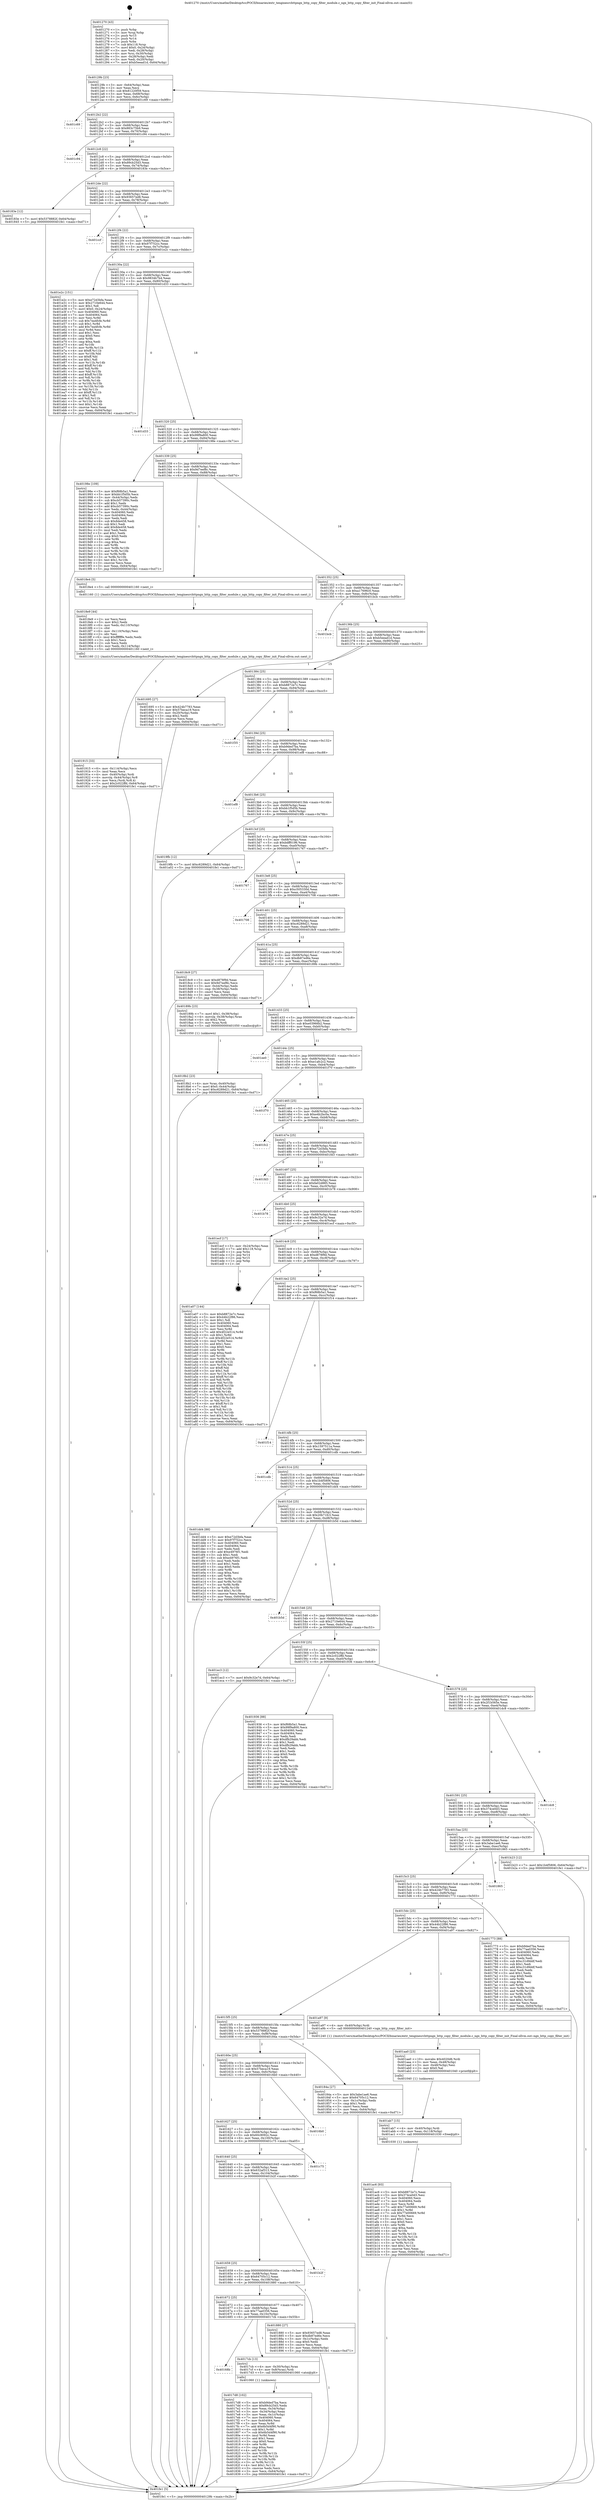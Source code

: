 digraph "0x401270" {
  label = "0x401270 (/mnt/c/Users/mathe/Desktop/tcc/POCII/binaries/extr_tenginesrchttpngx_http_copy_filter_module.c_ngx_http_copy_filter_init_Final-ollvm.out::main(0))"
  labelloc = "t"
  node[shape=record]

  Entry [label="",width=0.3,height=0.3,shape=circle,fillcolor=black,style=filled]
  "0x40129b" [label="{
     0x40129b [23]\l
     | [instrs]\l
     &nbsp;&nbsp;0x40129b \<+3\>: mov -0x64(%rbp),%eax\l
     &nbsp;&nbsp;0x40129e \<+2\>: mov %eax,%ecx\l
     &nbsp;&nbsp;0x4012a0 \<+6\>: sub $0x81220f59,%ecx\l
     &nbsp;&nbsp;0x4012a6 \<+3\>: mov %eax,-0x68(%rbp)\l
     &nbsp;&nbsp;0x4012a9 \<+3\>: mov %ecx,-0x6c(%rbp)\l
     &nbsp;&nbsp;0x4012ac \<+6\>: je 0000000000401c69 \<main+0x9f9\>\l
  }"]
  "0x401c69" [label="{
     0x401c69\l
  }", style=dashed]
  "0x4012b2" [label="{
     0x4012b2 [22]\l
     | [instrs]\l
     &nbsp;&nbsp;0x4012b2 \<+5\>: jmp 00000000004012b7 \<main+0x47\>\l
     &nbsp;&nbsp;0x4012b7 \<+3\>: mov -0x68(%rbp),%eax\l
     &nbsp;&nbsp;0x4012ba \<+5\>: sub $0x883c75b9,%eax\l
     &nbsp;&nbsp;0x4012bf \<+3\>: mov %eax,-0x70(%rbp)\l
     &nbsp;&nbsp;0x4012c2 \<+6\>: je 0000000000401c94 \<main+0xa24\>\l
  }"]
  Exit [label="",width=0.3,height=0.3,shape=circle,fillcolor=black,style=filled,peripheries=2]
  "0x401c94" [label="{
     0x401c94\l
  }", style=dashed]
  "0x4012c8" [label="{
     0x4012c8 [22]\l
     | [instrs]\l
     &nbsp;&nbsp;0x4012c8 \<+5\>: jmp 00000000004012cd \<main+0x5d\>\l
     &nbsp;&nbsp;0x4012cd \<+3\>: mov -0x68(%rbp),%eax\l
     &nbsp;&nbsp;0x4012d0 \<+5\>: sub $0x89cb25d3,%eax\l
     &nbsp;&nbsp;0x4012d5 \<+3\>: mov %eax,-0x74(%rbp)\l
     &nbsp;&nbsp;0x4012d8 \<+6\>: je 000000000040183e \<main+0x5ce\>\l
  }"]
  "0x401ac6" [label="{
     0x401ac6 [93]\l
     | [instrs]\l
     &nbsp;&nbsp;0x401ac6 \<+5\>: mov $0xb8872e7c,%eax\l
     &nbsp;&nbsp;0x401acb \<+5\>: mov $0x374ce0d3,%esi\l
     &nbsp;&nbsp;0x401ad0 \<+7\>: mov 0x404060,%ecx\l
     &nbsp;&nbsp;0x401ad7 \<+7\>: mov 0x404064,%edx\l
     &nbsp;&nbsp;0x401ade \<+3\>: mov %ecx,%r8d\l
     &nbsp;&nbsp;0x401ae1 \<+7\>: add $0x77e00669,%r8d\l
     &nbsp;&nbsp;0x401ae8 \<+4\>: sub $0x1,%r8d\l
     &nbsp;&nbsp;0x401aec \<+7\>: sub $0x77e00669,%r8d\l
     &nbsp;&nbsp;0x401af3 \<+4\>: imul %r8d,%ecx\l
     &nbsp;&nbsp;0x401af7 \<+3\>: and $0x1,%ecx\l
     &nbsp;&nbsp;0x401afa \<+3\>: cmp $0x0,%ecx\l
     &nbsp;&nbsp;0x401afd \<+4\>: sete %r9b\l
     &nbsp;&nbsp;0x401b01 \<+3\>: cmp $0xa,%edx\l
     &nbsp;&nbsp;0x401b04 \<+4\>: setl %r10b\l
     &nbsp;&nbsp;0x401b08 \<+3\>: mov %r9b,%r11b\l
     &nbsp;&nbsp;0x401b0b \<+3\>: and %r10b,%r11b\l
     &nbsp;&nbsp;0x401b0e \<+3\>: xor %r10b,%r9b\l
     &nbsp;&nbsp;0x401b11 \<+3\>: or %r9b,%r11b\l
     &nbsp;&nbsp;0x401b14 \<+4\>: test $0x1,%r11b\l
     &nbsp;&nbsp;0x401b18 \<+3\>: cmovne %esi,%eax\l
     &nbsp;&nbsp;0x401b1b \<+3\>: mov %eax,-0x64(%rbp)\l
     &nbsp;&nbsp;0x401b1e \<+5\>: jmp 0000000000401fe1 \<main+0xd71\>\l
  }"]
  "0x40183e" [label="{
     0x40183e [12]\l
     | [instrs]\l
     &nbsp;&nbsp;0x40183e \<+7\>: movl $0x5378882f,-0x64(%rbp)\l
     &nbsp;&nbsp;0x401845 \<+5\>: jmp 0000000000401fe1 \<main+0xd71\>\l
  }"]
  "0x4012de" [label="{
     0x4012de [22]\l
     | [instrs]\l
     &nbsp;&nbsp;0x4012de \<+5\>: jmp 00000000004012e3 \<main+0x73\>\l
     &nbsp;&nbsp;0x4012e3 \<+3\>: mov -0x68(%rbp),%eax\l
     &nbsp;&nbsp;0x4012e6 \<+5\>: sub $0x93657ed8,%eax\l
     &nbsp;&nbsp;0x4012eb \<+3\>: mov %eax,-0x78(%rbp)\l
     &nbsp;&nbsp;0x4012ee \<+6\>: je 0000000000401ccf \<main+0xa5f\>\l
  }"]
  "0x401ab7" [label="{
     0x401ab7 [15]\l
     | [instrs]\l
     &nbsp;&nbsp;0x401ab7 \<+4\>: mov -0x40(%rbp),%rdi\l
     &nbsp;&nbsp;0x401abb \<+6\>: mov %eax,-0x118(%rbp)\l
     &nbsp;&nbsp;0x401ac1 \<+5\>: call 0000000000401030 \<free@plt\>\l
     | [calls]\l
     &nbsp;&nbsp;0x401030 \{1\} (unknown)\l
  }"]
  "0x401ccf" [label="{
     0x401ccf\l
  }", style=dashed]
  "0x4012f4" [label="{
     0x4012f4 [22]\l
     | [instrs]\l
     &nbsp;&nbsp;0x4012f4 \<+5\>: jmp 00000000004012f9 \<main+0x89\>\l
     &nbsp;&nbsp;0x4012f9 \<+3\>: mov -0x68(%rbp),%eax\l
     &nbsp;&nbsp;0x4012fc \<+5\>: sub $0x97f752cc,%eax\l
     &nbsp;&nbsp;0x401301 \<+3\>: mov %eax,-0x7c(%rbp)\l
     &nbsp;&nbsp;0x401304 \<+6\>: je 0000000000401e2c \<main+0xbbc\>\l
  }"]
  "0x401aa0" [label="{
     0x401aa0 [23]\l
     | [instrs]\l
     &nbsp;&nbsp;0x401aa0 \<+10\>: movabs $0x4020d6,%rdi\l
     &nbsp;&nbsp;0x401aaa \<+3\>: mov %eax,-0x48(%rbp)\l
     &nbsp;&nbsp;0x401aad \<+3\>: mov -0x48(%rbp),%esi\l
     &nbsp;&nbsp;0x401ab0 \<+2\>: mov $0x0,%al\l
     &nbsp;&nbsp;0x401ab2 \<+5\>: call 0000000000401040 \<printf@plt\>\l
     | [calls]\l
     &nbsp;&nbsp;0x401040 \{1\} (unknown)\l
  }"]
  "0x401e2c" [label="{
     0x401e2c [151]\l
     | [instrs]\l
     &nbsp;&nbsp;0x401e2c \<+5\>: mov $0xe72d3bfa,%eax\l
     &nbsp;&nbsp;0x401e31 \<+5\>: mov $0x2710e644,%ecx\l
     &nbsp;&nbsp;0x401e36 \<+2\>: mov $0x1,%dl\l
     &nbsp;&nbsp;0x401e38 \<+7\>: movl $0x0,-0x24(%rbp)\l
     &nbsp;&nbsp;0x401e3f \<+7\>: mov 0x404060,%esi\l
     &nbsp;&nbsp;0x401e46 \<+7\>: mov 0x404064,%edi\l
     &nbsp;&nbsp;0x401e4d \<+3\>: mov %esi,%r8d\l
     &nbsp;&nbsp;0x401e50 \<+7\>: sub $0x7ea4fcfe,%r8d\l
     &nbsp;&nbsp;0x401e57 \<+4\>: sub $0x1,%r8d\l
     &nbsp;&nbsp;0x401e5b \<+7\>: add $0x7ea4fcfe,%r8d\l
     &nbsp;&nbsp;0x401e62 \<+4\>: imul %r8d,%esi\l
     &nbsp;&nbsp;0x401e66 \<+3\>: and $0x1,%esi\l
     &nbsp;&nbsp;0x401e69 \<+3\>: cmp $0x0,%esi\l
     &nbsp;&nbsp;0x401e6c \<+4\>: sete %r9b\l
     &nbsp;&nbsp;0x401e70 \<+3\>: cmp $0xa,%edi\l
     &nbsp;&nbsp;0x401e73 \<+4\>: setl %r10b\l
     &nbsp;&nbsp;0x401e77 \<+3\>: mov %r9b,%r11b\l
     &nbsp;&nbsp;0x401e7a \<+4\>: xor $0xff,%r11b\l
     &nbsp;&nbsp;0x401e7e \<+3\>: mov %r10b,%bl\l
     &nbsp;&nbsp;0x401e81 \<+3\>: xor $0xff,%bl\l
     &nbsp;&nbsp;0x401e84 \<+3\>: xor $0x1,%dl\l
     &nbsp;&nbsp;0x401e87 \<+3\>: mov %r11b,%r14b\l
     &nbsp;&nbsp;0x401e8a \<+4\>: and $0xff,%r14b\l
     &nbsp;&nbsp;0x401e8e \<+3\>: and %dl,%r9b\l
     &nbsp;&nbsp;0x401e91 \<+3\>: mov %bl,%r15b\l
     &nbsp;&nbsp;0x401e94 \<+4\>: and $0xff,%r15b\l
     &nbsp;&nbsp;0x401e98 \<+3\>: and %dl,%r10b\l
     &nbsp;&nbsp;0x401e9b \<+3\>: or %r9b,%r14b\l
     &nbsp;&nbsp;0x401e9e \<+3\>: or %r10b,%r15b\l
     &nbsp;&nbsp;0x401ea1 \<+3\>: xor %r15b,%r14b\l
     &nbsp;&nbsp;0x401ea4 \<+3\>: or %bl,%r11b\l
     &nbsp;&nbsp;0x401ea7 \<+4\>: xor $0xff,%r11b\l
     &nbsp;&nbsp;0x401eab \<+3\>: or $0x1,%dl\l
     &nbsp;&nbsp;0x401eae \<+3\>: and %dl,%r11b\l
     &nbsp;&nbsp;0x401eb1 \<+3\>: or %r11b,%r14b\l
     &nbsp;&nbsp;0x401eb4 \<+4\>: test $0x1,%r14b\l
     &nbsp;&nbsp;0x401eb8 \<+3\>: cmovne %ecx,%eax\l
     &nbsp;&nbsp;0x401ebb \<+3\>: mov %eax,-0x64(%rbp)\l
     &nbsp;&nbsp;0x401ebe \<+5\>: jmp 0000000000401fe1 \<main+0xd71\>\l
  }"]
  "0x40130a" [label="{
     0x40130a [22]\l
     | [instrs]\l
     &nbsp;&nbsp;0x40130a \<+5\>: jmp 000000000040130f \<main+0x9f\>\l
     &nbsp;&nbsp;0x40130f \<+3\>: mov -0x68(%rbp),%eax\l
     &nbsp;&nbsp;0x401312 \<+5\>: sub $0x9834b7b4,%eax\l
     &nbsp;&nbsp;0x401317 \<+3\>: mov %eax,-0x80(%rbp)\l
     &nbsp;&nbsp;0x40131a \<+6\>: je 0000000000401d33 \<main+0xac3\>\l
  }"]
  "0x401915" [label="{
     0x401915 [33]\l
     | [instrs]\l
     &nbsp;&nbsp;0x401915 \<+6\>: mov -0x114(%rbp),%ecx\l
     &nbsp;&nbsp;0x40191b \<+3\>: imul %eax,%ecx\l
     &nbsp;&nbsp;0x40191e \<+4\>: mov -0x40(%rbp),%rdi\l
     &nbsp;&nbsp;0x401922 \<+4\>: movslq -0x44(%rbp),%r8\l
     &nbsp;&nbsp;0x401926 \<+4\>: mov %ecx,(%rdi,%r8,4)\l
     &nbsp;&nbsp;0x40192a \<+7\>: movl $0x2c022ffd,-0x64(%rbp)\l
     &nbsp;&nbsp;0x401931 \<+5\>: jmp 0000000000401fe1 \<main+0xd71\>\l
  }"]
  "0x401d33" [label="{
     0x401d33\l
  }", style=dashed]
  "0x401320" [label="{
     0x401320 [25]\l
     | [instrs]\l
     &nbsp;&nbsp;0x401320 \<+5\>: jmp 0000000000401325 \<main+0xb5\>\l
     &nbsp;&nbsp;0x401325 \<+3\>: mov -0x68(%rbp),%eax\l
     &nbsp;&nbsp;0x401328 \<+5\>: sub $0x99f9a800,%eax\l
     &nbsp;&nbsp;0x40132d \<+6\>: mov %eax,-0x84(%rbp)\l
     &nbsp;&nbsp;0x401333 \<+6\>: je 000000000040198e \<main+0x71e\>\l
  }"]
  "0x4018e9" [label="{
     0x4018e9 [44]\l
     | [instrs]\l
     &nbsp;&nbsp;0x4018e9 \<+2\>: xor %ecx,%ecx\l
     &nbsp;&nbsp;0x4018eb \<+5\>: mov $0x2,%edx\l
     &nbsp;&nbsp;0x4018f0 \<+6\>: mov %edx,-0x110(%rbp)\l
     &nbsp;&nbsp;0x4018f6 \<+1\>: cltd\l
     &nbsp;&nbsp;0x4018f7 \<+6\>: mov -0x110(%rbp),%esi\l
     &nbsp;&nbsp;0x4018fd \<+2\>: idiv %esi\l
     &nbsp;&nbsp;0x4018ff \<+6\>: imul $0xfffffffe,%edx,%edx\l
     &nbsp;&nbsp;0x401905 \<+3\>: sub $0x1,%ecx\l
     &nbsp;&nbsp;0x401908 \<+2\>: sub %ecx,%edx\l
     &nbsp;&nbsp;0x40190a \<+6\>: mov %edx,-0x114(%rbp)\l
     &nbsp;&nbsp;0x401910 \<+5\>: call 0000000000401160 \<next_i\>\l
     | [calls]\l
     &nbsp;&nbsp;0x401160 \{1\} (/mnt/c/Users/mathe/Desktop/tcc/POCII/binaries/extr_tenginesrchttpngx_http_copy_filter_module.c_ngx_http_copy_filter_init_Final-ollvm.out::next_i)\l
  }"]
  "0x40198e" [label="{
     0x40198e [109]\l
     | [instrs]\l
     &nbsp;&nbsp;0x40198e \<+5\>: mov $0xf68b5a1,%eax\l
     &nbsp;&nbsp;0x401993 \<+5\>: mov $0xbb1f5d5b,%ecx\l
     &nbsp;&nbsp;0x401998 \<+3\>: mov -0x44(%rbp),%edx\l
     &nbsp;&nbsp;0x40199b \<+6\>: sub $0xcb57390c,%edx\l
     &nbsp;&nbsp;0x4019a1 \<+3\>: add $0x1,%edx\l
     &nbsp;&nbsp;0x4019a4 \<+6\>: add $0xcb57390c,%edx\l
     &nbsp;&nbsp;0x4019aa \<+3\>: mov %edx,-0x44(%rbp)\l
     &nbsp;&nbsp;0x4019ad \<+7\>: mov 0x404060,%edx\l
     &nbsp;&nbsp;0x4019b4 \<+7\>: mov 0x404064,%esi\l
     &nbsp;&nbsp;0x4019bb \<+2\>: mov %edx,%edi\l
     &nbsp;&nbsp;0x4019bd \<+6\>: sub $0x8de458,%edi\l
     &nbsp;&nbsp;0x4019c3 \<+3\>: sub $0x1,%edi\l
     &nbsp;&nbsp;0x4019c6 \<+6\>: add $0x8de458,%edi\l
     &nbsp;&nbsp;0x4019cc \<+3\>: imul %edi,%edx\l
     &nbsp;&nbsp;0x4019cf \<+3\>: and $0x1,%edx\l
     &nbsp;&nbsp;0x4019d2 \<+3\>: cmp $0x0,%edx\l
     &nbsp;&nbsp;0x4019d5 \<+4\>: sete %r8b\l
     &nbsp;&nbsp;0x4019d9 \<+3\>: cmp $0xa,%esi\l
     &nbsp;&nbsp;0x4019dc \<+4\>: setl %r9b\l
     &nbsp;&nbsp;0x4019e0 \<+3\>: mov %r8b,%r10b\l
     &nbsp;&nbsp;0x4019e3 \<+3\>: and %r9b,%r10b\l
     &nbsp;&nbsp;0x4019e6 \<+3\>: xor %r9b,%r8b\l
     &nbsp;&nbsp;0x4019e9 \<+3\>: or %r8b,%r10b\l
     &nbsp;&nbsp;0x4019ec \<+4\>: test $0x1,%r10b\l
     &nbsp;&nbsp;0x4019f0 \<+3\>: cmovne %ecx,%eax\l
     &nbsp;&nbsp;0x4019f3 \<+3\>: mov %eax,-0x64(%rbp)\l
     &nbsp;&nbsp;0x4019f6 \<+5\>: jmp 0000000000401fe1 \<main+0xd71\>\l
  }"]
  "0x401339" [label="{
     0x401339 [25]\l
     | [instrs]\l
     &nbsp;&nbsp;0x401339 \<+5\>: jmp 000000000040133e \<main+0xce\>\l
     &nbsp;&nbsp;0x40133e \<+3\>: mov -0x68(%rbp),%eax\l
     &nbsp;&nbsp;0x401341 \<+5\>: sub $0x9d7eef8c,%eax\l
     &nbsp;&nbsp;0x401346 \<+6\>: mov %eax,-0x88(%rbp)\l
     &nbsp;&nbsp;0x40134c \<+6\>: je 00000000004018e4 \<main+0x674\>\l
  }"]
  "0x4018b2" [label="{
     0x4018b2 [23]\l
     | [instrs]\l
     &nbsp;&nbsp;0x4018b2 \<+4\>: mov %rax,-0x40(%rbp)\l
     &nbsp;&nbsp;0x4018b6 \<+7\>: movl $0x0,-0x44(%rbp)\l
     &nbsp;&nbsp;0x4018bd \<+7\>: movl $0xc6289d21,-0x64(%rbp)\l
     &nbsp;&nbsp;0x4018c4 \<+5\>: jmp 0000000000401fe1 \<main+0xd71\>\l
  }"]
  "0x4018e4" [label="{
     0x4018e4 [5]\l
     | [instrs]\l
     &nbsp;&nbsp;0x4018e4 \<+5\>: call 0000000000401160 \<next_i\>\l
     | [calls]\l
     &nbsp;&nbsp;0x401160 \{1\} (/mnt/c/Users/mathe/Desktop/tcc/POCII/binaries/extr_tenginesrchttpngx_http_copy_filter_module.c_ngx_http_copy_filter_init_Final-ollvm.out::next_i)\l
  }"]
  "0x401352" [label="{
     0x401352 [25]\l
     | [instrs]\l
     &nbsp;&nbsp;0x401352 \<+5\>: jmp 0000000000401357 \<main+0xe7\>\l
     &nbsp;&nbsp;0x401357 \<+3\>: mov -0x68(%rbp),%eax\l
     &nbsp;&nbsp;0x40135a \<+5\>: sub $0xa17696c0,%eax\l
     &nbsp;&nbsp;0x40135f \<+6\>: mov %eax,-0x8c(%rbp)\l
     &nbsp;&nbsp;0x401365 \<+6\>: je 0000000000401bcb \<main+0x95b\>\l
  }"]
  "0x4017d8" [label="{
     0x4017d8 [102]\l
     | [instrs]\l
     &nbsp;&nbsp;0x4017d8 \<+5\>: mov $0xb9ded7ba,%ecx\l
     &nbsp;&nbsp;0x4017dd \<+5\>: mov $0x89cb25d3,%edx\l
     &nbsp;&nbsp;0x4017e2 \<+3\>: mov %eax,-0x34(%rbp)\l
     &nbsp;&nbsp;0x4017e5 \<+3\>: mov -0x34(%rbp),%eax\l
     &nbsp;&nbsp;0x4017e8 \<+3\>: mov %eax,-0x1c(%rbp)\l
     &nbsp;&nbsp;0x4017eb \<+7\>: mov 0x404060,%eax\l
     &nbsp;&nbsp;0x4017f2 \<+7\>: mov 0x404064,%esi\l
     &nbsp;&nbsp;0x4017f9 \<+3\>: mov %eax,%r8d\l
     &nbsp;&nbsp;0x4017fc \<+7\>: add $0x6b5d4f90,%r8d\l
     &nbsp;&nbsp;0x401803 \<+4\>: sub $0x1,%r8d\l
     &nbsp;&nbsp;0x401807 \<+7\>: sub $0x6b5d4f90,%r8d\l
     &nbsp;&nbsp;0x40180e \<+4\>: imul %r8d,%eax\l
     &nbsp;&nbsp;0x401812 \<+3\>: and $0x1,%eax\l
     &nbsp;&nbsp;0x401815 \<+3\>: cmp $0x0,%eax\l
     &nbsp;&nbsp;0x401818 \<+4\>: sete %r9b\l
     &nbsp;&nbsp;0x40181c \<+3\>: cmp $0xa,%esi\l
     &nbsp;&nbsp;0x40181f \<+4\>: setl %r10b\l
     &nbsp;&nbsp;0x401823 \<+3\>: mov %r9b,%r11b\l
     &nbsp;&nbsp;0x401826 \<+3\>: and %r10b,%r11b\l
     &nbsp;&nbsp;0x401829 \<+3\>: xor %r10b,%r9b\l
     &nbsp;&nbsp;0x40182c \<+3\>: or %r9b,%r11b\l
     &nbsp;&nbsp;0x40182f \<+4\>: test $0x1,%r11b\l
     &nbsp;&nbsp;0x401833 \<+3\>: cmovne %edx,%ecx\l
     &nbsp;&nbsp;0x401836 \<+3\>: mov %ecx,-0x64(%rbp)\l
     &nbsp;&nbsp;0x401839 \<+5\>: jmp 0000000000401fe1 \<main+0xd71\>\l
  }"]
  "0x401bcb" [label="{
     0x401bcb\l
  }", style=dashed]
  "0x40136b" [label="{
     0x40136b [25]\l
     | [instrs]\l
     &nbsp;&nbsp;0x40136b \<+5\>: jmp 0000000000401370 \<main+0x100\>\l
     &nbsp;&nbsp;0x401370 \<+3\>: mov -0x68(%rbp),%eax\l
     &nbsp;&nbsp;0x401373 \<+5\>: sub $0xb5eead1d,%eax\l
     &nbsp;&nbsp;0x401378 \<+6\>: mov %eax,-0x90(%rbp)\l
     &nbsp;&nbsp;0x40137e \<+6\>: je 0000000000401695 \<main+0x425\>\l
  }"]
  "0x40168b" [label="{
     0x40168b\l
  }", style=dashed]
  "0x401695" [label="{
     0x401695 [27]\l
     | [instrs]\l
     &nbsp;&nbsp;0x401695 \<+5\>: mov $0x424b7783,%eax\l
     &nbsp;&nbsp;0x40169a \<+5\>: mov $0x57beca19,%ecx\l
     &nbsp;&nbsp;0x40169f \<+3\>: mov -0x20(%rbp),%edx\l
     &nbsp;&nbsp;0x4016a2 \<+3\>: cmp $0x2,%edx\l
     &nbsp;&nbsp;0x4016a5 \<+3\>: cmovne %ecx,%eax\l
     &nbsp;&nbsp;0x4016a8 \<+3\>: mov %eax,-0x64(%rbp)\l
     &nbsp;&nbsp;0x4016ab \<+5\>: jmp 0000000000401fe1 \<main+0xd71\>\l
  }"]
  "0x401384" [label="{
     0x401384 [25]\l
     | [instrs]\l
     &nbsp;&nbsp;0x401384 \<+5\>: jmp 0000000000401389 \<main+0x119\>\l
     &nbsp;&nbsp;0x401389 \<+3\>: mov -0x68(%rbp),%eax\l
     &nbsp;&nbsp;0x40138c \<+5\>: sub $0xb8872e7c,%eax\l
     &nbsp;&nbsp;0x401391 \<+6\>: mov %eax,-0x94(%rbp)\l
     &nbsp;&nbsp;0x401397 \<+6\>: je 0000000000401f35 \<main+0xcc5\>\l
  }"]
  "0x401fe1" [label="{
     0x401fe1 [5]\l
     | [instrs]\l
     &nbsp;&nbsp;0x401fe1 \<+5\>: jmp 000000000040129b \<main+0x2b\>\l
  }"]
  "0x401270" [label="{
     0x401270 [43]\l
     | [instrs]\l
     &nbsp;&nbsp;0x401270 \<+1\>: push %rbp\l
     &nbsp;&nbsp;0x401271 \<+3\>: mov %rsp,%rbp\l
     &nbsp;&nbsp;0x401274 \<+2\>: push %r15\l
     &nbsp;&nbsp;0x401276 \<+2\>: push %r14\l
     &nbsp;&nbsp;0x401278 \<+1\>: push %rbx\l
     &nbsp;&nbsp;0x401279 \<+7\>: sub $0x118,%rsp\l
     &nbsp;&nbsp;0x401280 \<+7\>: movl $0x0,-0x24(%rbp)\l
     &nbsp;&nbsp;0x401287 \<+3\>: mov %edi,-0x28(%rbp)\l
     &nbsp;&nbsp;0x40128a \<+4\>: mov %rsi,-0x30(%rbp)\l
     &nbsp;&nbsp;0x40128e \<+3\>: mov -0x28(%rbp),%edi\l
     &nbsp;&nbsp;0x401291 \<+3\>: mov %edi,-0x20(%rbp)\l
     &nbsp;&nbsp;0x401294 \<+7\>: movl $0xb5eead1d,-0x64(%rbp)\l
  }"]
  "0x4017cb" [label="{
     0x4017cb [13]\l
     | [instrs]\l
     &nbsp;&nbsp;0x4017cb \<+4\>: mov -0x30(%rbp),%rax\l
     &nbsp;&nbsp;0x4017cf \<+4\>: mov 0x8(%rax),%rdi\l
     &nbsp;&nbsp;0x4017d3 \<+5\>: call 0000000000401060 \<atoi@plt\>\l
     | [calls]\l
     &nbsp;&nbsp;0x401060 \{1\} (unknown)\l
  }"]
  "0x401f35" [label="{
     0x401f35\l
  }", style=dashed]
  "0x40139d" [label="{
     0x40139d [25]\l
     | [instrs]\l
     &nbsp;&nbsp;0x40139d \<+5\>: jmp 00000000004013a2 \<main+0x132\>\l
     &nbsp;&nbsp;0x4013a2 \<+3\>: mov -0x68(%rbp),%eax\l
     &nbsp;&nbsp;0x4013a5 \<+5\>: sub $0xb9ded7ba,%eax\l
     &nbsp;&nbsp;0x4013aa \<+6\>: mov %eax,-0x98(%rbp)\l
     &nbsp;&nbsp;0x4013b0 \<+6\>: je 0000000000401ef8 \<main+0xc88\>\l
  }"]
  "0x401672" [label="{
     0x401672 [25]\l
     | [instrs]\l
     &nbsp;&nbsp;0x401672 \<+5\>: jmp 0000000000401677 \<main+0x407\>\l
     &nbsp;&nbsp;0x401677 \<+3\>: mov -0x68(%rbp),%eax\l
     &nbsp;&nbsp;0x40167a \<+5\>: sub $0x77aa0356,%eax\l
     &nbsp;&nbsp;0x40167f \<+6\>: mov %eax,-0x10c(%rbp)\l
     &nbsp;&nbsp;0x401685 \<+6\>: je 00000000004017cb \<main+0x55b\>\l
  }"]
  "0x401ef8" [label="{
     0x401ef8\l
  }", style=dashed]
  "0x4013b6" [label="{
     0x4013b6 [25]\l
     | [instrs]\l
     &nbsp;&nbsp;0x4013b6 \<+5\>: jmp 00000000004013bb \<main+0x14b\>\l
     &nbsp;&nbsp;0x4013bb \<+3\>: mov -0x68(%rbp),%eax\l
     &nbsp;&nbsp;0x4013be \<+5\>: sub $0xbb1f5d5b,%eax\l
     &nbsp;&nbsp;0x4013c3 \<+6\>: mov %eax,-0x9c(%rbp)\l
     &nbsp;&nbsp;0x4013c9 \<+6\>: je 00000000004019fb \<main+0x78b\>\l
  }"]
  "0x401880" [label="{
     0x401880 [27]\l
     | [instrs]\l
     &nbsp;&nbsp;0x401880 \<+5\>: mov $0x93657ed8,%eax\l
     &nbsp;&nbsp;0x401885 \<+5\>: mov $0xdb87ed6e,%ecx\l
     &nbsp;&nbsp;0x40188a \<+3\>: mov -0x1c(%rbp),%edx\l
     &nbsp;&nbsp;0x40188d \<+3\>: cmp $0x0,%edx\l
     &nbsp;&nbsp;0x401890 \<+3\>: cmove %ecx,%eax\l
     &nbsp;&nbsp;0x401893 \<+3\>: mov %eax,-0x64(%rbp)\l
     &nbsp;&nbsp;0x401896 \<+5\>: jmp 0000000000401fe1 \<main+0xd71\>\l
  }"]
  "0x4019fb" [label="{
     0x4019fb [12]\l
     | [instrs]\l
     &nbsp;&nbsp;0x4019fb \<+7\>: movl $0xc6289d21,-0x64(%rbp)\l
     &nbsp;&nbsp;0x401a02 \<+5\>: jmp 0000000000401fe1 \<main+0xd71\>\l
  }"]
  "0x4013cf" [label="{
     0x4013cf [25]\l
     | [instrs]\l
     &nbsp;&nbsp;0x4013cf \<+5\>: jmp 00000000004013d4 \<main+0x164\>\l
     &nbsp;&nbsp;0x4013d4 \<+3\>: mov -0x68(%rbp),%eax\l
     &nbsp;&nbsp;0x4013d7 \<+5\>: sub $0xbdff0196,%eax\l
     &nbsp;&nbsp;0x4013dc \<+6\>: mov %eax,-0xa0(%rbp)\l
     &nbsp;&nbsp;0x4013e2 \<+6\>: je 0000000000401767 \<main+0x4f7\>\l
  }"]
  "0x401659" [label="{
     0x401659 [25]\l
     | [instrs]\l
     &nbsp;&nbsp;0x401659 \<+5\>: jmp 000000000040165e \<main+0x3ee\>\l
     &nbsp;&nbsp;0x40165e \<+3\>: mov -0x68(%rbp),%eax\l
     &nbsp;&nbsp;0x401661 \<+5\>: sub $0x64705c12,%eax\l
     &nbsp;&nbsp;0x401666 \<+6\>: mov %eax,-0x108(%rbp)\l
     &nbsp;&nbsp;0x40166c \<+6\>: je 0000000000401880 \<main+0x610\>\l
  }"]
  "0x401767" [label="{
     0x401767\l
  }", style=dashed]
  "0x4013e8" [label="{
     0x4013e8 [25]\l
     | [instrs]\l
     &nbsp;&nbsp;0x4013e8 \<+5\>: jmp 00000000004013ed \<main+0x17d\>\l
     &nbsp;&nbsp;0x4013ed \<+3\>: mov -0x68(%rbp),%eax\l
     &nbsp;&nbsp;0x4013f0 \<+5\>: sub $0xc505330d,%eax\l
     &nbsp;&nbsp;0x4013f5 \<+6\>: mov %eax,-0xa4(%rbp)\l
     &nbsp;&nbsp;0x4013fb \<+6\>: je 0000000000401708 \<main+0x498\>\l
  }"]
  "0x401b2f" [label="{
     0x401b2f\l
  }", style=dashed]
  "0x401708" [label="{
     0x401708\l
  }", style=dashed]
  "0x401401" [label="{
     0x401401 [25]\l
     | [instrs]\l
     &nbsp;&nbsp;0x401401 \<+5\>: jmp 0000000000401406 \<main+0x196\>\l
     &nbsp;&nbsp;0x401406 \<+3\>: mov -0x68(%rbp),%eax\l
     &nbsp;&nbsp;0x401409 \<+5\>: sub $0xc6289d21,%eax\l
     &nbsp;&nbsp;0x40140e \<+6\>: mov %eax,-0xa8(%rbp)\l
     &nbsp;&nbsp;0x401414 \<+6\>: je 00000000004018c9 \<main+0x659\>\l
  }"]
  "0x401640" [label="{
     0x401640 [25]\l
     | [instrs]\l
     &nbsp;&nbsp;0x401640 \<+5\>: jmp 0000000000401645 \<main+0x3d5\>\l
     &nbsp;&nbsp;0x401645 \<+3\>: mov -0x68(%rbp),%eax\l
     &nbsp;&nbsp;0x401648 \<+5\>: sub $0x632af313,%eax\l
     &nbsp;&nbsp;0x40164d \<+6\>: mov %eax,-0x104(%rbp)\l
     &nbsp;&nbsp;0x401653 \<+6\>: je 0000000000401b2f \<main+0x8bf\>\l
  }"]
  "0x4018c9" [label="{
     0x4018c9 [27]\l
     | [instrs]\l
     &nbsp;&nbsp;0x4018c9 \<+5\>: mov $0xd878f9d,%eax\l
     &nbsp;&nbsp;0x4018ce \<+5\>: mov $0x9d7eef8c,%ecx\l
     &nbsp;&nbsp;0x4018d3 \<+3\>: mov -0x44(%rbp),%edx\l
     &nbsp;&nbsp;0x4018d6 \<+3\>: cmp -0x38(%rbp),%edx\l
     &nbsp;&nbsp;0x4018d9 \<+3\>: cmovl %ecx,%eax\l
     &nbsp;&nbsp;0x4018dc \<+3\>: mov %eax,-0x64(%rbp)\l
     &nbsp;&nbsp;0x4018df \<+5\>: jmp 0000000000401fe1 \<main+0xd71\>\l
  }"]
  "0x40141a" [label="{
     0x40141a [25]\l
     | [instrs]\l
     &nbsp;&nbsp;0x40141a \<+5\>: jmp 000000000040141f \<main+0x1af\>\l
     &nbsp;&nbsp;0x40141f \<+3\>: mov -0x68(%rbp),%eax\l
     &nbsp;&nbsp;0x401422 \<+5\>: sub $0xdb87ed6e,%eax\l
     &nbsp;&nbsp;0x401427 \<+6\>: mov %eax,-0xac(%rbp)\l
     &nbsp;&nbsp;0x40142d \<+6\>: je 000000000040189b \<main+0x62b\>\l
  }"]
  "0x401c75" [label="{
     0x401c75\l
  }", style=dashed]
  "0x40189b" [label="{
     0x40189b [23]\l
     | [instrs]\l
     &nbsp;&nbsp;0x40189b \<+7\>: movl $0x1,-0x38(%rbp)\l
     &nbsp;&nbsp;0x4018a2 \<+4\>: movslq -0x38(%rbp),%rax\l
     &nbsp;&nbsp;0x4018a6 \<+4\>: shl $0x2,%rax\l
     &nbsp;&nbsp;0x4018aa \<+3\>: mov %rax,%rdi\l
     &nbsp;&nbsp;0x4018ad \<+5\>: call 0000000000401050 \<malloc@plt\>\l
     | [calls]\l
     &nbsp;&nbsp;0x401050 \{1\} (unknown)\l
  }"]
  "0x401433" [label="{
     0x401433 [25]\l
     | [instrs]\l
     &nbsp;&nbsp;0x401433 \<+5\>: jmp 0000000000401438 \<main+0x1c8\>\l
     &nbsp;&nbsp;0x401438 \<+3\>: mov -0x68(%rbp),%eax\l
     &nbsp;&nbsp;0x40143b \<+5\>: sub $0xe03966b2,%eax\l
     &nbsp;&nbsp;0x401440 \<+6\>: mov %eax,-0xb0(%rbp)\l
     &nbsp;&nbsp;0x401446 \<+6\>: je 0000000000401ee0 \<main+0xc70\>\l
  }"]
  "0x401627" [label="{
     0x401627 [25]\l
     | [instrs]\l
     &nbsp;&nbsp;0x401627 \<+5\>: jmp 000000000040162c \<main+0x3bc\>\l
     &nbsp;&nbsp;0x40162c \<+3\>: mov -0x68(%rbp),%eax\l
     &nbsp;&nbsp;0x40162f \<+5\>: sub $0x60c9092c,%eax\l
     &nbsp;&nbsp;0x401634 \<+6\>: mov %eax,-0x100(%rbp)\l
     &nbsp;&nbsp;0x40163a \<+6\>: je 0000000000401c75 \<main+0xa05\>\l
  }"]
  "0x401ee0" [label="{
     0x401ee0\l
  }", style=dashed]
  "0x40144c" [label="{
     0x40144c [25]\l
     | [instrs]\l
     &nbsp;&nbsp;0x40144c \<+5\>: jmp 0000000000401451 \<main+0x1e1\>\l
     &nbsp;&nbsp;0x401451 \<+3\>: mov -0x68(%rbp),%eax\l
     &nbsp;&nbsp;0x401454 \<+5\>: sub $0xe1afc2c2,%eax\l
     &nbsp;&nbsp;0x401459 \<+6\>: mov %eax,-0xb4(%rbp)\l
     &nbsp;&nbsp;0x40145f \<+6\>: je 0000000000401f70 \<main+0xd00\>\l
  }"]
  "0x4016b0" [label="{
     0x4016b0\l
  }", style=dashed]
  "0x401f70" [label="{
     0x401f70\l
  }", style=dashed]
  "0x401465" [label="{
     0x401465 [25]\l
     | [instrs]\l
     &nbsp;&nbsp;0x401465 \<+5\>: jmp 000000000040146a \<main+0x1fa\>\l
     &nbsp;&nbsp;0x40146a \<+3\>: mov -0x68(%rbp),%eax\l
     &nbsp;&nbsp;0x40146d \<+5\>: sub $0xe4b2bc0a,%eax\l
     &nbsp;&nbsp;0x401472 \<+6\>: mov %eax,-0xb8(%rbp)\l
     &nbsp;&nbsp;0x401478 \<+6\>: je 0000000000401fc2 \<main+0xd52\>\l
  }"]
  "0x40160e" [label="{
     0x40160e [25]\l
     | [instrs]\l
     &nbsp;&nbsp;0x40160e \<+5\>: jmp 0000000000401613 \<main+0x3a3\>\l
     &nbsp;&nbsp;0x401613 \<+3\>: mov -0x68(%rbp),%eax\l
     &nbsp;&nbsp;0x401616 \<+5\>: sub $0x57beca19,%eax\l
     &nbsp;&nbsp;0x40161b \<+6\>: mov %eax,-0xfc(%rbp)\l
     &nbsp;&nbsp;0x401621 \<+6\>: je 00000000004016b0 \<main+0x440\>\l
  }"]
  "0x401fc2" [label="{
     0x401fc2\l
  }", style=dashed]
  "0x40147e" [label="{
     0x40147e [25]\l
     | [instrs]\l
     &nbsp;&nbsp;0x40147e \<+5\>: jmp 0000000000401483 \<main+0x213\>\l
     &nbsp;&nbsp;0x401483 \<+3\>: mov -0x68(%rbp),%eax\l
     &nbsp;&nbsp;0x401486 \<+5\>: sub $0xe72d3bfa,%eax\l
     &nbsp;&nbsp;0x40148b \<+6\>: mov %eax,-0xbc(%rbp)\l
     &nbsp;&nbsp;0x401491 \<+6\>: je 0000000000401fd3 \<main+0xd63\>\l
  }"]
  "0x40184a" [label="{
     0x40184a [27]\l
     | [instrs]\l
     &nbsp;&nbsp;0x40184a \<+5\>: mov $0x3abe1ae6,%eax\l
     &nbsp;&nbsp;0x40184f \<+5\>: mov $0x64705c12,%ecx\l
     &nbsp;&nbsp;0x401854 \<+3\>: mov -0x1c(%rbp),%edx\l
     &nbsp;&nbsp;0x401857 \<+3\>: cmp $0x1,%edx\l
     &nbsp;&nbsp;0x40185a \<+3\>: cmovl %ecx,%eax\l
     &nbsp;&nbsp;0x40185d \<+3\>: mov %eax,-0x64(%rbp)\l
     &nbsp;&nbsp;0x401860 \<+5\>: jmp 0000000000401fe1 \<main+0xd71\>\l
  }"]
  "0x401fd3" [label="{
     0x401fd3\l
  }", style=dashed]
  "0x401497" [label="{
     0x401497 [25]\l
     | [instrs]\l
     &nbsp;&nbsp;0x401497 \<+5\>: jmp 000000000040149c \<main+0x22c\>\l
     &nbsp;&nbsp;0x40149c \<+3\>: mov -0x68(%rbp),%eax\l
     &nbsp;&nbsp;0x40149f \<+5\>: sub $0xfa02d885,%eax\l
     &nbsp;&nbsp;0x4014a4 \<+6\>: mov %eax,-0xc0(%rbp)\l
     &nbsp;&nbsp;0x4014aa \<+6\>: je 0000000000401b78 \<main+0x908\>\l
  }"]
  "0x4015f5" [label="{
     0x4015f5 [25]\l
     | [instrs]\l
     &nbsp;&nbsp;0x4015f5 \<+5\>: jmp 00000000004015fa \<main+0x38a\>\l
     &nbsp;&nbsp;0x4015fa \<+3\>: mov -0x68(%rbp),%eax\l
     &nbsp;&nbsp;0x4015fd \<+5\>: sub $0x5378882f,%eax\l
     &nbsp;&nbsp;0x401602 \<+6\>: mov %eax,-0xf8(%rbp)\l
     &nbsp;&nbsp;0x401608 \<+6\>: je 000000000040184a \<main+0x5da\>\l
  }"]
  "0x401b78" [label="{
     0x401b78\l
  }", style=dashed]
  "0x4014b0" [label="{
     0x4014b0 [25]\l
     | [instrs]\l
     &nbsp;&nbsp;0x4014b0 \<+5\>: jmp 00000000004014b5 \<main+0x245\>\l
     &nbsp;&nbsp;0x4014b5 \<+3\>: mov -0x68(%rbp),%eax\l
     &nbsp;&nbsp;0x4014b8 \<+5\>: sub $0x9c32e7d,%eax\l
     &nbsp;&nbsp;0x4014bd \<+6\>: mov %eax,-0xc4(%rbp)\l
     &nbsp;&nbsp;0x4014c3 \<+6\>: je 0000000000401ecf \<main+0xc5f\>\l
  }"]
  "0x401a97" [label="{
     0x401a97 [9]\l
     | [instrs]\l
     &nbsp;&nbsp;0x401a97 \<+4\>: mov -0x40(%rbp),%rdi\l
     &nbsp;&nbsp;0x401a9b \<+5\>: call 0000000000401240 \<ngx_http_copy_filter_init\>\l
     | [calls]\l
     &nbsp;&nbsp;0x401240 \{1\} (/mnt/c/Users/mathe/Desktop/tcc/POCII/binaries/extr_tenginesrchttpngx_http_copy_filter_module.c_ngx_http_copy_filter_init_Final-ollvm.out::ngx_http_copy_filter_init)\l
  }"]
  "0x401ecf" [label="{
     0x401ecf [17]\l
     | [instrs]\l
     &nbsp;&nbsp;0x401ecf \<+3\>: mov -0x24(%rbp),%eax\l
     &nbsp;&nbsp;0x401ed2 \<+7\>: add $0x118,%rsp\l
     &nbsp;&nbsp;0x401ed9 \<+1\>: pop %rbx\l
     &nbsp;&nbsp;0x401eda \<+2\>: pop %r14\l
     &nbsp;&nbsp;0x401edc \<+2\>: pop %r15\l
     &nbsp;&nbsp;0x401ede \<+1\>: pop %rbp\l
     &nbsp;&nbsp;0x401edf \<+1\>: ret\l
  }"]
  "0x4014c9" [label="{
     0x4014c9 [25]\l
     | [instrs]\l
     &nbsp;&nbsp;0x4014c9 \<+5\>: jmp 00000000004014ce \<main+0x25e\>\l
     &nbsp;&nbsp;0x4014ce \<+3\>: mov -0x68(%rbp),%eax\l
     &nbsp;&nbsp;0x4014d1 \<+5\>: sub $0xd878f9d,%eax\l
     &nbsp;&nbsp;0x4014d6 \<+6\>: mov %eax,-0xc8(%rbp)\l
     &nbsp;&nbsp;0x4014dc \<+6\>: je 0000000000401a07 \<main+0x797\>\l
  }"]
  "0x4015dc" [label="{
     0x4015dc [25]\l
     | [instrs]\l
     &nbsp;&nbsp;0x4015dc \<+5\>: jmp 00000000004015e1 \<main+0x371\>\l
     &nbsp;&nbsp;0x4015e1 \<+3\>: mov -0x68(%rbp),%eax\l
     &nbsp;&nbsp;0x4015e4 \<+5\>: sub $0x44b22f86,%eax\l
     &nbsp;&nbsp;0x4015e9 \<+6\>: mov %eax,-0xf4(%rbp)\l
     &nbsp;&nbsp;0x4015ef \<+6\>: je 0000000000401a97 \<main+0x827\>\l
  }"]
  "0x401a07" [label="{
     0x401a07 [144]\l
     | [instrs]\l
     &nbsp;&nbsp;0x401a07 \<+5\>: mov $0xb8872e7c,%eax\l
     &nbsp;&nbsp;0x401a0c \<+5\>: mov $0x44b22f86,%ecx\l
     &nbsp;&nbsp;0x401a11 \<+2\>: mov $0x1,%dl\l
     &nbsp;&nbsp;0x401a13 \<+7\>: mov 0x404060,%esi\l
     &nbsp;&nbsp;0x401a1a \<+7\>: mov 0x404064,%edi\l
     &nbsp;&nbsp;0x401a21 \<+3\>: mov %esi,%r8d\l
     &nbsp;&nbsp;0x401a24 \<+7\>: add $0x4f22e514,%r8d\l
     &nbsp;&nbsp;0x401a2b \<+4\>: sub $0x1,%r8d\l
     &nbsp;&nbsp;0x401a2f \<+7\>: sub $0x4f22e514,%r8d\l
     &nbsp;&nbsp;0x401a36 \<+4\>: imul %r8d,%esi\l
     &nbsp;&nbsp;0x401a3a \<+3\>: and $0x1,%esi\l
     &nbsp;&nbsp;0x401a3d \<+3\>: cmp $0x0,%esi\l
     &nbsp;&nbsp;0x401a40 \<+4\>: sete %r9b\l
     &nbsp;&nbsp;0x401a44 \<+3\>: cmp $0xa,%edi\l
     &nbsp;&nbsp;0x401a47 \<+4\>: setl %r10b\l
     &nbsp;&nbsp;0x401a4b \<+3\>: mov %r9b,%r11b\l
     &nbsp;&nbsp;0x401a4e \<+4\>: xor $0xff,%r11b\l
     &nbsp;&nbsp;0x401a52 \<+3\>: mov %r10b,%bl\l
     &nbsp;&nbsp;0x401a55 \<+3\>: xor $0xff,%bl\l
     &nbsp;&nbsp;0x401a58 \<+3\>: xor $0x1,%dl\l
     &nbsp;&nbsp;0x401a5b \<+3\>: mov %r11b,%r14b\l
     &nbsp;&nbsp;0x401a5e \<+4\>: and $0xff,%r14b\l
     &nbsp;&nbsp;0x401a62 \<+3\>: and %dl,%r9b\l
     &nbsp;&nbsp;0x401a65 \<+3\>: mov %bl,%r15b\l
     &nbsp;&nbsp;0x401a68 \<+4\>: and $0xff,%r15b\l
     &nbsp;&nbsp;0x401a6c \<+3\>: and %dl,%r10b\l
     &nbsp;&nbsp;0x401a6f \<+3\>: or %r9b,%r14b\l
     &nbsp;&nbsp;0x401a72 \<+3\>: or %r10b,%r15b\l
     &nbsp;&nbsp;0x401a75 \<+3\>: xor %r15b,%r14b\l
     &nbsp;&nbsp;0x401a78 \<+3\>: or %bl,%r11b\l
     &nbsp;&nbsp;0x401a7b \<+4\>: xor $0xff,%r11b\l
     &nbsp;&nbsp;0x401a7f \<+3\>: or $0x1,%dl\l
     &nbsp;&nbsp;0x401a82 \<+3\>: and %dl,%r11b\l
     &nbsp;&nbsp;0x401a85 \<+3\>: or %r11b,%r14b\l
     &nbsp;&nbsp;0x401a88 \<+4\>: test $0x1,%r14b\l
     &nbsp;&nbsp;0x401a8c \<+3\>: cmovne %ecx,%eax\l
     &nbsp;&nbsp;0x401a8f \<+3\>: mov %eax,-0x64(%rbp)\l
     &nbsp;&nbsp;0x401a92 \<+5\>: jmp 0000000000401fe1 \<main+0xd71\>\l
  }"]
  "0x4014e2" [label="{
     0x4014e2 [25]\l
     | [instrs]\l
     &nbsp;&nbsp;0x4014e2 \<+5\>: jmp 00000000004014e7 \<main+0x277\>\l
     &nbsp;&nbsp;0x4014e7 \<+3\>: mov -0x68(%rbp),%eax\l
     &nbsp;&nbsp;0x4014ea \<+5\>: sub $0xf68b5a1,%eax\l
     &nbsp;&nbsp;0x4014ef \<+6\>: mov %eax,-0xcc(%rbp)\l
     &nbsp;&nbsp;0x4014f5 \<+6\>: je 0000000000401f14 \<main+0xca4\>\l
  }"]
  "0x401773" [label="{
     0x401773 [88]\l
     | [instrs]\l
     &nbsp;&nbsp;0x401773 \<+5\>: mov $0xb9ded7ba,%eax\l
     &nbsp;&nbsp;0x401778 \<+5\>: mov $0x77aa0356,%ecx\l
     &nbsp;&nbsp;0x40177d \<+7\>: mov 0x404060,%edx\l
     &nbsp;&nbsp;0x401784 \<+7\>: mov 0x404064,%esi\l
     &nbsp;&nbsp;0x40178b \<+2\>: mov %edx,%edi\l
     &nbsp;&nbsp;0x40178d \<+6\>: sub $0xc31d9ddf,%edi\l
     &nbsp;&nbsp;0x401793 \<+3\>: sub $0x1,%edi\l
     &nbsp;&nbsp;0x401796 \<+6\>: add $0xc31d9ddf,%edi\l
     &nbsp;&nbsp;0x40179c \<+3\>: imul %edi,%edx\l
     &nbsp;&nbsp;0x40179f \<+3\>: and $0x1,%edx\l
     &nbsp;&nbsp;0x4017a2 \<+3\>: cmp $0x0,%edx\l
     &nbsp;&nbsp;0x4017a5 \<+4\>: sete %r8b\l
     &nbsp;&nbsp;0x4017a9 \<+3\>: cmp $0xa,%esi\l
     &nbsp;&nbsp;0x4017ac \<+4\>: setl %r9b\l
     &nbsp;&nbsp;0x4017b0 \<+3\>: mov %r8b,%r10b\l
     &nbsp;&nbsp;0x4017b3 \<+3\>: and %r9b,%r10b\l
     &nbsp;&nbsp;0x4017b6 \<+3\>: xor %r9b,%r8b\l
     &nbsp;&nbsp;0x4017b9 \<+3\>: or %r8b,%r10b\l
     &nbsp;&nbsp;0x4017bc \<+4\>: test $0x1,%r10b\l
     &nbsp;&nbsp;0x4017c0 \<+3\>: cmovne %ecx,%eax\l
     &nbsp;&nbsp;0x4017c3 \<+3\>: mov %eax,-0x64(%rbp)\l
     &nbsp;&nbsp;0x4017c6 \<+5\>: jmp 0000000000401fe1 \<main+0xd71\>\l
  }"]
  "0x401f14" [label="{
     0x401f14\l
  }", style=dashed]
  "0x4014fb" [label="{
     0x4014fb [25]\l
     | [instrs]\l
     &nbsp;&nbsp;0x4014fb \<+5\>: jmp 0000000000401500 \<main+0x290\>\l
     &nbsp;&nbsp;0x401500 \<+3\>: mov -0x68(%rbp),%eax\l
     &nbsp;&nbsp;0x401503 \<+5\>: sub $0x1597511a,%eax\l
     &nbsp;&nbsp;0x401508 \<+6\>: mov %eax,-0xd0(%rbp)\l
     &nbsp;&nbsp;0x40150e \<+6\>: je 0000000000401cdb \<main+0xa6b\>\l
  }"]
  "0x4015c3" [label="{
     0x4015c3 [25]\l
     | [instrs]\l
     &nbsp;&nbsp;0x4015c3 \<+5\>: jmp 00000000004015c8 \<main+0x358\>\l
     &nbsp;&nbsp;0x4015c8 \<+3\>: mov -0x68(%rbp),%eax\l
     &nbsp;&nbsp;0x4015cb \<+5\>: sub $0x424b7783,%eax\l
     &nbsp;&nbsp;0x4015d0 \<+6\>: mov %eax,-0xf0(%rbp)\l
     &nbsp;&nbsp;0x4015d6 \<+6\>: je 0000000000401773 \<main+0x503\>\l
  }"]
  "0x401cdb" [label="{
     0x401cdb\l
  }", style=dashed]
  "0x401514" [label="{
     0x401514 [25]\l
     | [instrs]\l
     &nbsp;&nbsp;0x401514 \<+5\>: jmp 0000000000401519 \<main+0x2a9\>\l
     &nbsp;&nbsp;0x401519 \<+3\>: mov -0x68(%rbp),%eax\l
     &nbsp;&nbsp;0x40151c \<+5\>: sub $0x1b4f5806,%eax\l
     &nbsp;&nbsp;0x401521 \<+6\>: mov %eax,-0xd4(%rbp)\l
     &nbsp;&nbsp;0x401527 \<+6\>: je 0000000000401dd4 \<main+0xb64\>\l
  }"]
  "0x401865" [label="{
     0x401865\l
  }", style=dashed]
  "0x401dd4" [label="{
     0x401dd4 [88]\l
     | [instrs]\l
     &nbsp;&nbsp;0x401dd4 \<+5\>: mov $0xe72d3bfa,%eax\l
     &nbsp;&nbsp;0x401dd9 \<+5\>: mov $0x97f752cc,%ecx\l
     &nbsp;&nbsp;0x401dde \<+7\>: mov 0x404060,%edx\l
     &nbsp;&nbsp;0x401de5 \<+7\>: mov 0x404064,%esi\l
     &nbsp;&nbsp;0x401dec \<+2\>: mov %edx,%edi\l
     &nbsp;&nbsp;0x401dee \<+6\>: add $0xe4976f1,%edi\l
     &nbsp;&nbsp;0x401df4 \<+3\>: sub $0x1,%edi\l
     &nbsp;&nbsp;0x401df7 \<+6\>: sub $0xe4976f1,%edi\l
     &nbsp;&nbsp;0x401dfd \<+3\>: imul %edi,%edx\l
     &nbsp;&nbsp;0x401e00 \<+3\>: and $0x1,%edx\l
     &nbsp;&nbsp;0x401e03 \<+3\>: cmp $0x0,%edx\l
     &nbsp;&nbsp;0x401e06 \<+4\>: sete %r8b\l
     &nbsp;&nbsp;0x401e0a \<+3\>: cmp $0xa,%esi\l
     &nbsp;&nbsp;0x401e0d \<+4\>: setl %r9b\l
     &nbsp;&nbsp;0x401e11 \<+3\>: mov %r8b,%r10b\l
     &nbsp;&nbsp;0x401e14 \<+3\>: and %r9b,%r10b\l
     &nbsp;&nbsp;0x401e17 \<+3\>: xor %r9b,%r8b\l
     &nbsp;&nbsp;0x401e1a \<+3\>: or %r8b,%r10b\l
     &nbsp;&nbsp;0x401e1d \<+4\>: test $0x1,%r10b\l
     &nbsp;&nbsp;0x401e21 \<+3\>: cmovne %ecx,%eax\l
     &nbsp;&nbsp;0x401e24 \<+3\>: mov %eax,-0x64(%rbp)\l
     &nbsp;&nbsp;0x401e27 \<+5\>: jmp 0000000000401fe1 \<main+0xd71\>\l
  }"]
  "0x40152d" [label="{
     0x40152d [25]\l
     | [instrs]\l
     &nbsp;&nbsp;0x40152d \<+5\>: jmp 0000000000401532 \<main+0x2c2\>\l
     &nbsp;&nbsp;0x401532 \<+3\>: mov -0x68(%rbp),%eax\l
     &nbsp;&nbsp;0x401535 \<+5\>: sub $0x20b71fc3,%eax\l
     &nbsp;&nbsp;0x40153a \<+6\>: mov %eax,-0xd8(%rbp)\l
     &nbsp;&nbsp;0x401540 \<+6\>: je 0000000000401b5d \<main+0x8ed\>\l
  }"]
  "0x4015aa" [label="{
     0x4015aa [25]\l
     | [instrs]\l
     &nbsp;&nbsp;0x4015aa \<+5\>: jmp 00000000004015af \<main+0x33f\>\l
     &nbsp;&nbsp;0x4015af \<+3\>: mov -0x68(%rbp),%eax\l
     &nbsp;&nbsp;0x4015b2 \<+5\>: sub $0x3abe1ae6,%eax\l
     &nbsp;&nbsp;0x4015b7 \<+6\>: mov %eax,-0xec(%rbp)\l
     &nbsp;&nbsp;0x4015bd \<+6\>: je 0000000000401865 \<main+0x5f5\>\l
  }"]
  "0x401b5d" [label="{
     0x401b5d\l
  }", style=dashed]
  "0x401546" [label="{
     0x401546 [25]\l
     | [instrs]\l
     &nbsp;&nbsp;0x401546 \<+5\>: jmp 000000000040154b \<main+0x2db\>\l
     &nbsp;&nbsp;0x40154b \<+3\>: mov -0x68(%rbp),%eax\l
     &nbsp;&nbsp;0x40154e \<+5\>: sub $0x2710e644,%eax\l
     &nbsp;&nbsp;0x401553 \<+6\>: mov %eax,-0xdc(%rbp)\l
     &nbsp;&nbsp;0x401559 \<+6\>: je 0000000000401ec3 \<main+0xc53\>\l
  }"]
  "0x401b23" [label="{
     0x401b23 [12]\l
     | [instrs]\l
     &nbsp;&nbsp;0x401b23 \<+7\>: movl $0x1b4f5806,-0x64(%rbp)\l
     &nbsp;&nbsp;0x401b2a \<+5\>: jmp 0000000000401fe1 \<main+0xd71\>\l
  }"]
  "0x401ec3" [label="{
     0x401ec3 [12]\l
     | [instrs]\l
     &nbsp;&nbsp;0x401ec3 \<+7\>: movl $0x9c32e7d,-0x64(%rbp)\l
     &nbsp;&nbsp;0x401eca \<+5\>: jmp 0000000000401fe1 \<main+0xd71\>\l
  }"]
  "0x40155f" [label="{
     0x40155f [25]\l
     | [instrs]\l
     &nbsp;&nbsp;0x40155f \<+5\>: jmp 0000000000401564 \<main+0x2f4\>\l
     &nbsp;&nbsp;0x401564 \<+3\>: mov -0x68(%rbp),%eax\l
     &nbsp;&nbsp;0x401567 \<+5\>: sub $0x2c022ffd,%eax\l
     &nbsp;&nbsp;0x40156c \<+6\>: mov %eax,-0xe0(%rbp)\l
     &nbsp;&nbsp;0x401572 \<+6\>: je 0000000000401936 \<main+0x6c6\>\l
  }"]
  "0x401591" [label="{
     0x401591 [25]\l
     | [instrs]\l
     &nbsp;&nbsp;0x401591 \<+5\>: jmp 0000000000401596 \<main+0x326\>\l
     &nbsp;&nbsp;0x401596 \<+3\>: mov -0x68(%rbp),%eax\l
     &nbsp;&nbsp;0x401599 \<+5\>: sub $0x374ce0d3,%eax\l
     &nbsp;&nbsp;0x40159e \<+6\>: mov %eax,-0xe8(%rbp)\l
     &nbsp;&nbsp;0x4015a4 \<+6\>: je 0000000000401b23 \<main+0x8b3\>\l
  }"]
  "0x401936" [label="{
     0x401936 [88]\l
     | [instrs]\l
     &nbsp;&nbsp;0x401936 \<+5\>: mov $0xf68b5a1,%eax\l
     &nbsp;&nbsp;0x40193b \<+5\>: mov $0x99f9a800,%ecx\l
     &nbsp;&nbsp;0x401940 \<+7\>: mov 0x404060,%edx\l
     &nbsp;&nbsp;0x401947 \<+7\>: mov 0x404064,%esi\l
     &nbsp;&nbsp;0x40194e \<+2\>: mov %edx,%edi\l
     &nbsp;&nbsp;0x401950 \<+6\>: add $0xdfb29abb,%edi\l
     &nbsp;&nbsp;0x401956 \<+3\>: sub $0x1,%edi\l
     &nbsp;&nbsp;0x401959 \<+6\>: sub $0xdfb29abb,%edi\l
     &nbsp;&nbsp;0x40195f \<+3\>: imul %edi,%edx\l
     &nbsp;&nbsp;0x401962 \<+3\>: and $0x1,%edx\l
     &nbsp;&nbsp;0x401965 \<+3\>: cmp $0x0,%edx\l
     &nbsp;&nbsp;0x401968 \<+4\>: sete %r8b\l
     &nbsp;&nbsp;0x40196c \<+3\>: cmp $0xa,%esi\l
     &nbsp;&nbsp;0x40196f \<+4\>: setl %r9b\l
     &nbsp;&nbsp;0x401973 \<+3\>: mov %r8b,%r10b\l
     &nbsp;&nbsp;0x401976 \<+3\>: and %r9b,%r10b\l
     &nbsp;&nbsp;0x401979 \<+3\>: xor %r9b,%r8b\l
     &nbsp;&nbsp;0x40197c \<+3\>: or %r8b,%r10b\l
     &nbsp;&nbsp;0x40197f \<+4\>: test $0x1,%r10b\l
     &nbsp;&nbsp;0x401983 \<+3\>: cmovne %ecx,%eax\l
     &nbsp;&nbsp;0x401986 \<+3\>: mov %eax,-0x64(%rbp)\l
     &nbsp;&nbsp;0x401989 \<+5\>: jmp 0000000000401fe1 \<main+0xd71\>\l
  }"]
  "0x401578" [label="{
     0x401578 [25]\l
     | [instrs]\l
     &nbsp;&nbsp;0x401578 \<+5\>: jmp 000000000040157d \<main+0x30d\>\l
     &nbsp;&nbsp;0x40157d \<+3\>: mov -0x68(%rbp),%eax\l
     &nbsp;&nbsp;0x401580 \<+5\>: sub $0x2f1b565e,%eax\l
     &nbsp;&nbsp;0x401585 \<+6\>: mov %eax,-0xe4(%rbp)\l
     &nbsp;&nbsp;0x40158b \<+6\>: je 0000000000401dc8 \<main+0xb58\>\l
  }"]
  "0x401dc8" [label="{
     0x401dc8\l
  }", style=dashed]
  Entry -> "0x401270" [label=" 1"]
  "0x40129b" -> "0x401c69" [label=" 0"]
  "0x40129b" -> "0x4012b2" [label=" 20"]
  "0x401ecf" -> Exit [label=" 1"]
  "0x4012b2" -> "0x401c94" [label=" 0"]
  "0x4012b2" -> "0x4012c8" [label=" 20"]
  "0x401ec3" -> "0x401fe1" [label=" 1"]
  "0x4012c8" -> "0x40183e" [label=" 1"]
  "0x4012c8" -> "0x4012de" [label=" 19"]
  "0x401e2c" -> "0x401fe1" [label=" 1"]
  "0x4012de" -> "0x401ccf" [label=" 0"]
  "0x4012de" -> "0x4012f4" [label=" 19"]
  "0x401dd4" -> "0x401fe1" [label=" 1"]
  "0x4012f4" -> "0x401e2c" [label=" 1"]
  "0x4012f4" -> "0x40130a" [label=" 18"]
  "0x401b23" -> "0x401fe1" [label=" 1"]
  "0x40130a" -> "0x401d33" [label=" 0"]
  "0x40130a" -> "0x401320" [label=" 18"]
  "0x401ac6" -> "0x401fe1" [label=" 1"]
  "0x401320" -> "0x40198e" [label=" 1"]
  "0x401320" -> "0x401339" [label=" 17"]
  "0x401ab7" -> "0x401ac6" [label=" 1"]
  "0x401339" -> "0x4018e4" [label=" 1"]
  "0x401339" -> "0x401352" [label=" 16"]
  "0x401aa0" -> "0x401ab7" [label=" 1"]
  "0x401352" -> "0x401bcb" [label=" 0"]
  "0x401352" -> "0x40136b" [label=" 16"]
  "0x401a97" -> "0x401aa0" [label=" 1"]
  "0x40136b" -> "0x401695" [label=" 1"]
  "0x40136b" -> "0x401384" [label=" 15"]
  "0x401695" -> "0x401fe1" [label=" 1"]
  "0x401270" -> "0x40129b" [label=" 1"]
  "0x401fe1" -> "0x40129b" [label=" 19"]
  "0x401a07" -> "0x401fe1" [label=" 1"]
  "0x401384" -> "0x401f35" [label=" 0"]
  "0x401384" -> "0x40139d" [label=" 15"]
  "0x4019fb" -> "0x401fe1" [label=" 1"]
  "0x40139d" -> "0x401ef8" [label=" 0"]
  "0x40139d" -> "0x4013b6" [label=" 15"]
  "0x401936" -> "0x401fe1" [label=" 1"]
  "0x4013b6" -> "0x4019fb" [label=" 1"]
  "0x4013b6" -> "0x4013cf" [label=" 14"]
  "0x401915" -> "0x401fe1" [label=" 1"]
  "0x4013cf" -> "0x401767" [label=" 0"]
  "0x4013cf" -> "0x4013e8" [label=" 14"]
  "0x4018e4" -> "0x4018e9" [label=" 1"]
  "0x4013e8" -> "0x401708" [label=" 0"]
  "0x4013e8" -> "0x401401" [label=" 14"]
  "0x4018c9" -> "0x401fe1" [label=" 2"]
  "0x401401" -> "0x4018c9" [label=" 2"]
  "0x401401" -> "0x40141a" [label=" 12"]
  "0x40189b" -> "0x4018b2" [label=" 1"]
  "0x40141a" -> "0x40189b" [label=" 1"]
  "0x40141a" -> "0x401433" [label=" 11"]
  "0x401880" -> "0x401fe1" [label=" 1"]
  "0x401433" -> "0x401ee0" [label=" 0"]
  "0x401433" -> "0x40144c" [label=" 11"]
  "0x40183e" -> "0x401fe1" [label=" 1"]
  "0x40144c" -> "0x401f70" [label=" 0"]
  "0x40144c" -> "0x401465" [label=" 11"]
  "0x4017d8" -> "0x401fe1" [label=" 1"]
  "0x401465" -> "0x401fc2" [label=" 0"]
  "0x401465" -> "0x40147e" [label=" 11"]
  "0x401672" -> "0x40168b" [label=" 0"]
  "0x40147e" -> "0x401fd3" [label=" 0"]
  "0x40147e" -> "0x401497" [label=" 11"]
  "0x401672" -> "0x4017cb" [label=" 1"]
  "0x401497" -> "0x401b78" [label=" 0"]
  "0x401497" -> "0x4014b0" [label=" 11"]
  "0x401659" -> "0x401672" [label=" 1"]
  "0x4014b0" -> "0x401ecf" [label=" 1"]
  "0x4014b0" -> "0x4014c9" [label=" 10"]
  "0x401659" -> "0x401880" [label=" 1"]
  "0x4014c9" -> "0x401a07" [label=" 1"]
  "0x4014c9" -> "0x4014e2" [label=" 9"]
  "0x401640" -> "0x401659" [label=" 2"]
  "0x4014e2" -> "0x401f14" [label=" 0"]
  "0x4014e2" -> "0x4014fb" [label=" 9"]
  "0x401640" -> "0x401b2f" [label=" 0"]
  "0x4014fb" -> "0x401cdb" [label=" 0"]
  "0x4014fb" -> "0x401514" [label=" 9"]
  "0x401627" -> "0x401640" [label=" 2"]
  "0x401514" -> "0x401dd4" [label=" 1"]
  "0x401514" -> "0x40152d" [label=" 8"]
  "0x401627" -> "0x401c75" [label=" 0"]
  "0x40152d" -> "0x401b5d" [label=" 0"]
  "0x40152d" -> "0x401546" [label=" 8"]
  "0x40160e" -> "0x401627" [label=" 2"]
  "0x401546" -> "0x401ec3" [label=" 1"]
  "0x401546" -> "0x40155f" [label=" 7"]
  "0x40160e" -> "0x4016b0" [label=" 0"]
  "0x40155f" -> "0x401936" [label=" 1"]
  "0x40155f" -> "0x401578" [label=" 6"]
  "0x4015f5" -> "0x40160e" [label=" 2"]
  "0x401578" -> "0x401dc8" [label=" 0"]
  "0x401578" -> "0x401591" [label=" 6"]
  "0x4017cb" -> "0x4017d8" [label=" 1"]
  "0x401591" -> "0x401b23" [label=" 1"]
  "0x401591" -> "0x4015aa" [label=" 5"]
  "0x40184a" -> "0x401fe1" [label=" 1"]
  "0x4015aa" -> "0x401865" [label=" 0"]
  "0x4015aa" -> "0x4015c3" [label=" 5"]
  "0x4018b2" -> "0x401fe1" [label=" 1"]
  "0x4015c3" -> "0x401773" [label=" 1"]
  "0x4015c3" -> "0x4015dc" [label=" 4"]
  "0x401773" -> "0x401fe1" [label=" 1"]
  "0x4018e9" -> "0x401915" [label=" 1"]
  "0x4015dc" -> "0x401a97" [label=" 1"]
  "0x4015dc" -> "0x4015f5" [label=" 3"]
  "0x40198e" -> "0x401fe1" [label=" 1"]
  "0x4015f5" -> "0x40184a" [label=" 1"]
}
